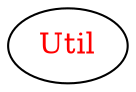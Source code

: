 digraph dependencyGraph {
 concentrate=true;
 ranksep="2.0";
 rankdir="LR"; 
 splines="ortho";
"Util" [fontcolor="red"];
}